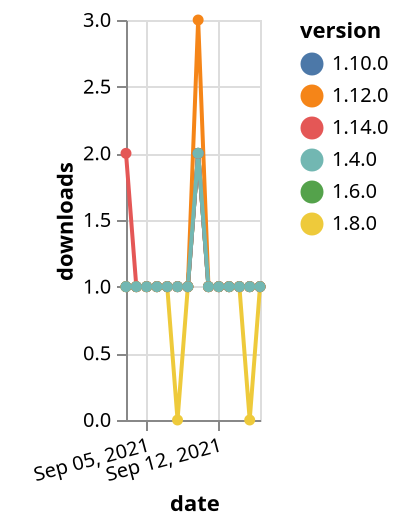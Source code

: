 {"$schema": "https://vega.github.io/schema/vega-lite/v5.json", "description": "A simple bar chart with embedded data.", "data": {"values": [{"date": "2021-09-03", "total": 191, "delta": 1, "version": "1.6.0"}, {"date": "2021-09-04", "total": 192, "delta": 1, "version": "1.6.0"}, {"date": "2021-09-05", "total": 193, "delta": 1, "version": "1.6.0"}, {"date": "2021-09-06", "total": 194, "delta": 1, "version": "1.6.0"}, {"date": "2021-09-07", "total": 195, "delta": 1, "version": "1.6.0"}, {"date": "2021-09-08", "total": 196, "delta": 1, "version": "1.6.0"}, {"date": "2021-09-09", "total": 197, "delta": 1, "version": "1.6.0"}, {"date": "2021-09-10", "total": 199, "delta": 2, "version": "1.6.0"}, {"date": "2021-09-11", "total": 200, "delta": 1, "version": "1.6.0"}, {"date": "2021-09-12", "total": 201, "delta": 1, "version": "1.6.0"}, {"date": "2021-09-13", "total": 202, "delta": 1, "version": "1.6.0"}, {"date": "2021-09-14", "total": 203, "delta": 1, "version": "1.6.0"}, {"date": "2021-09-15", "total": 204, "delta": 1, "version": "1.6.0"}, {"date": "2021-09-16", "total": 205, "delta": 1, "version": "1.6.0"}, {"date": "2021-09-03", "total": 182, "delta": 1, "version": "1.8.0"}, {"date": "2021-09-04", "total": 183, "delta": 1, "version": "1.8.0"}, {"date": "2021-09-05", "total": 184, "delta": 1, "version": "1.8.0"}, {"date": "2021-09-06", "total": 185, "delta": 1, "version": "1.8.0"}, {"date": "2021-09-07", "total": 186, "delta": 1, "version": "1.8.0"}, {"date": "2021-09-08", "total": 186, "delta": 0, "version": "1.8.0"}, {"date": "2021-09-09", "total": 187, "delta": 1, "version": "1.8.0"}, {"date": "2021-09-10", "total": 189, "delta": 2, "version": "1.8.0"}, {"date": "2021-09-11", "total": 190, "delta": 1, "version": "1.8.0"}, {"date": "2021-09-12", "total": 191, "delta": 1, "version": "1.8.0"}, {"date": "2021-09-13", "total": 192, "delta": 1, "version": "1.8.0"}, {"date": "2021-09-14", "total": 193, "delta": 1, "version": "1.8.0"}, {"date": "2021-09-15", "total": 193, "delta": 0, "version": "1.8.0"}, {"date": "2021-09-16", "total": 194, "delta": 1, "version": "1.8.0"}, {"date": "2021-09-03", "total": 155, "delta": 1, "version": "1.10.0"}, {"date": "2021-09-04", "total": 156, "delta": 1, "version": "1.10.0"}, {"date": "2021-09-05", "total": 157, "delta": 1, "version": "1.10.0"}, {"date": "2021-09-06", "total": 158, "delta": 1, "version": "1.10.0"}, {"date": "2021-09-07", "total": 159, "delta": 1, "version": "1.10.0"}, {"date": "2021-09-08", "total": 160, "delta": 1, "version": "1.10.0"}, {"date": "2021-09-09", "total": 161, "delta": 1, "version": "1.10.0"}, {"date": "2021-09-10", "total": 163, "delta": 2, "version": "1.10.0"}, {"date": "2021-09-11", "total": 164, "delta": 1, "version": "1.10.0"}, {"date": "2021-09-12", "total": 165, "delta": 1, "version": "1.10.0"}, {"date": "2021-09-13", "total": 166, "delta": 1, "version": "1.10.0"}, {"date": "2021-09-14", "total": 167, "delta": 1, "version": "1.10.0"}, {"date": "2021-09-15", "total": 168, "delta": 1, "version": "1.10.0"}, {"date": "2021-09-16", "total": 169, "delta": 1, "version": "1.10.0"}, {"date": "2021-09-03", "total": 119, "delta": 2, "version": "1.14.0"}, {"date": "2021-09-04", "total": 120, "delta": 1, "version": "1.14.0"}, {"date": "2021-09-05", "total": 121, "delta": 1, "version": "1.14.0"}, {"date": "2021-09-06", "total": 122, "delta": 1, "version": "1.14.0"}, {"date": "2021-09-07", "total": 123, "delta": 1, "version": "1.14.0"}, {"date": "2021-09-08", "total": 124, "delta": 1, "version": "1.14.0"}, {"date": "2021-09-09", "total": 125, "delta": 1, "version": "1.14.0"}, {"date": "2021-09-10", "total": 127, "delta": 2, "version": "1.14.0"}, {"date": "2021-09-11", "total": 128, "delta": 1, "version": "1.14.0"}, {"date": "2021-09-12", "total": 129, "delta": 1, "version": "1.14.0"}, {"date": "2021-09-13", "total": 130, "delta": 1, "version": "1.14.0"}, {"date": "2021-09-14", "total": 131, "delta": 1, "version": "1.14.0"}, {"date": "2021-09-15", "total": 132, "delta": 1, "version": "1.14.0"}, {"date": "2021-09-16", "total": 133, "delta": 1, "version": "1.14.0"}, {"date": "2021-09-03", "total": 180, "delta": 1, "version": "1.12.0"}, {"date": "2021-09-04", "total": 181, "delta": 1, "version": "1.12.0"}, {"date": "2021-09-05", "total": 182, "delta": 1, "version": "1.12.0"}, {"date": "2021-09-06", "total": 183, "delta": 1, "version": "1.12.0"}, {"date": "2021-09-07", "total": 184, "delta": 1, "version": "1.12.0"}, {"date": "2021-09-08", "total": 185, "delta": 1, "version": "1.12.0"}, {"date": "2021-09-09", "total": 186, "delta": 1, "version": "1.12.0"}, {"date": "2021-09-10", "total": 189, "delta": 3, "version": "1.12.0"}, {"date": "2021-09-11", "total": 190, "delta": 1, "version": "1.12.0"}, {"date": "2021-09-12", "total": 191, "delta": 1, "version": "1.12.0"}, {"date": "2021-09-13", "total": 192, "delta": 1, "version": "1.12.0"}, {"date": "2021-09-14", "total": 193, "delta": 1, "version": "1.12.0"}, {"date": "2021-09-15", "total": 194, "delta": 1, "version": "1.12.0"}, {"date": "2021-09-16", "total": 195, "delta": 1, "version": "1.12.0"}, {"date": "2021-09-03", "total": 243, "delta": 1, "version": "1.4.0"}, {"date": "2021-09-04", "total": 244, "delta": 1, "version": "1.4.0"}, {"date": "2021-09-05", "total": 245, "delta": 1, "version": "1.4.0"}, {"date": "2021-09-06", "total": 246, "delta": 1, "version": "1.4.0"}, {"date": "2021-09-07", "total": 247, "delta": 1, "version": "1.4.0"}, {"date": "2021-09-08", "total": 248, "delta": 1, "version": "1.4.0"}, {"date": "2021-09-09", "total": 249, "delta": 1, "version": "1.4.0"}, {"date": "2021-09-10", "total": 251, "delta": 2, "version": "1.4.0"}, {"date": "2021-09-11", "total": 252, "delta": 1, "version": "1.4.0"}, {"date": "2021-09-12", "total": 253, "delta": 1, "version": "1.4.0"}, {"date": "2021-09-13", "total": 254, "delta": 1, "version": "1.4.0"}, {"date": "2021-09-14", "total": 255, "delta": 1, "version": "1.4.0"}, {"date": "2021-09-15", "total": 256, "delta": 1, "version": "1.4.0"}, {"date": "2021-09-16", "total": 257, "delta": 1, "version": "1.4.0"}]}, "width": "container", "mark": {"type": "line", "point": {"filled": true}}, "encoding": {"x": {"field": "date", "type": "temporal", "timeUnit": "yearmonthdate", "title": "date", "axis": {"labelAngle": -15}}, "y": {"field": "delta", "type": "quantitative", "title": "downloads"}, "color": {"field": "version", "type": "nominal"}, "tooltip": {"field": "delta"}}}